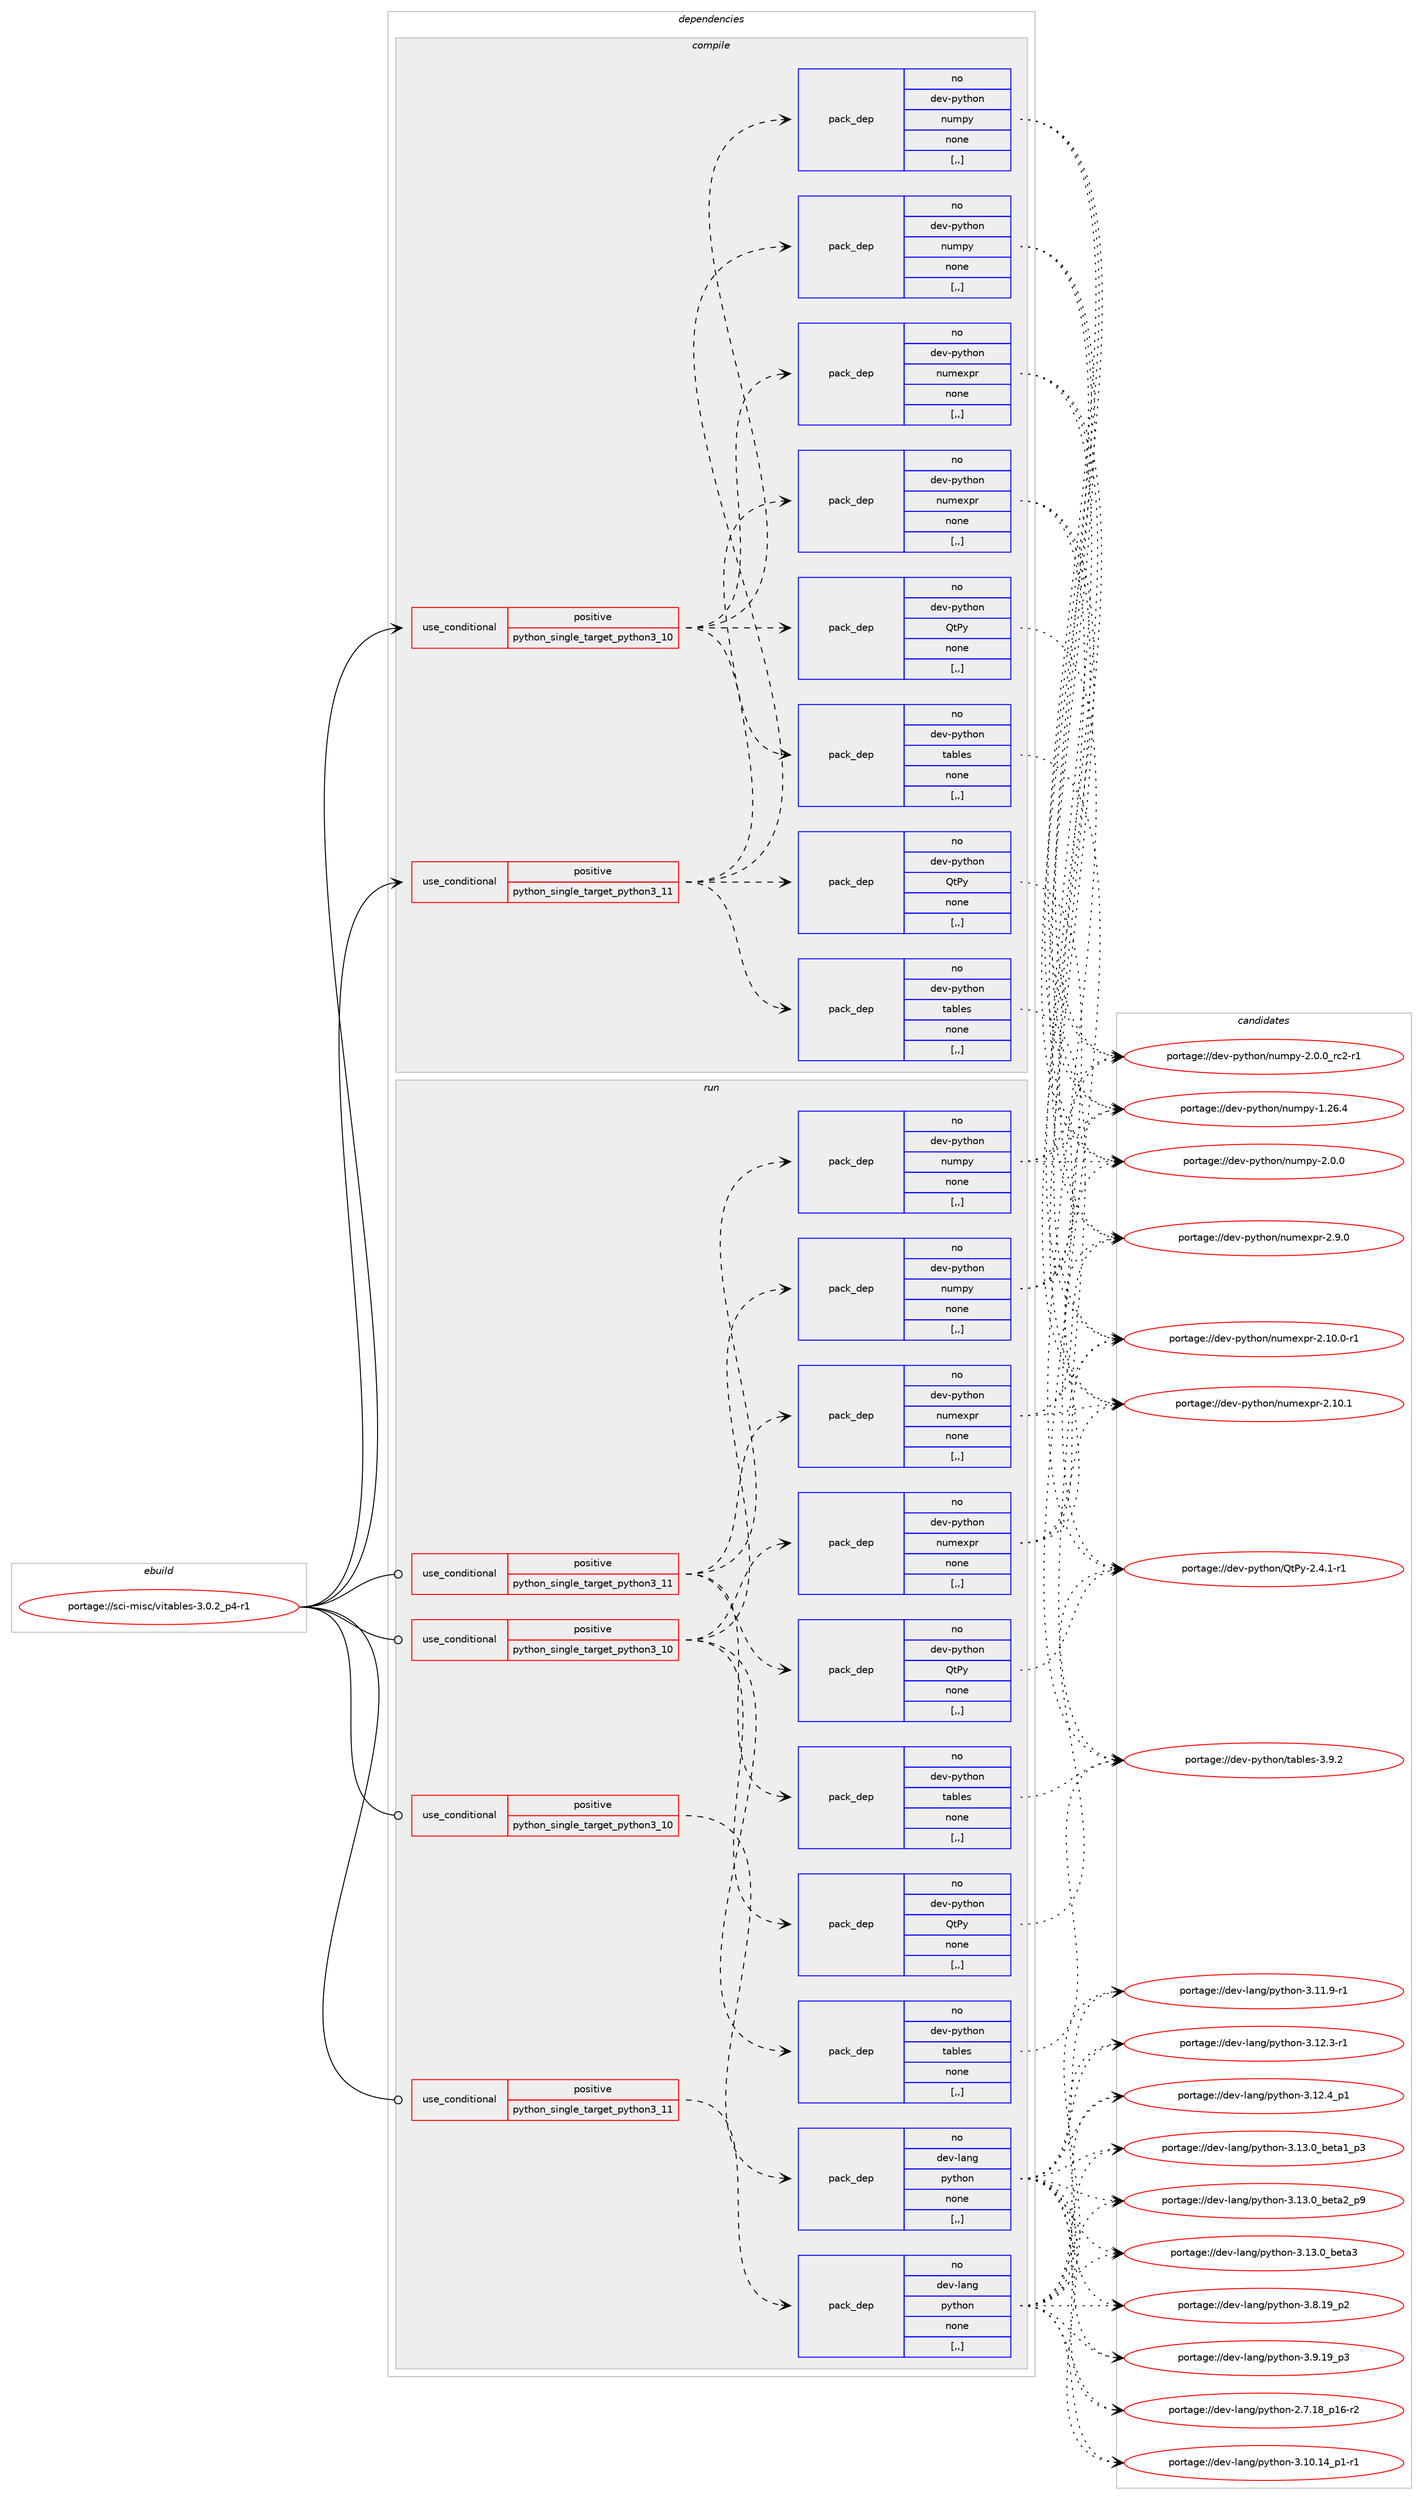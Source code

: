 digraph prolog {

# *************
# Graph options
# *************

newrank=true;
concentrate=true;
compound=true;
graph [rankdir=LR,fontname=Helvetica,fontsize=10,ranksep=1.5];#, ranksep=2.5, nodesep=0.2];
edge  [arrowhead=vee];
node  [fontname=Helvetica,fontsize=10];

# **********
# The ebuild
# **********

subgraph cluster_leftcol {
color=gray;
rank=same;
label=<<i>ebuild</i>>;
id [label="portage://sci-misc/vitables-3.0.2_p4-r1", color=red, width=4, href="../sci-misc/vitables-3.0.2_p4-r1.svg"];
}

# ****************
# The dependencies
# ****************

subgraph cluster_midcol {
color=gray;
label=<<i>dependencies</i>>;
subgraph cluster_compile {
fillcolor="#eeeeee";
style=filled;
label=<<i>compile</i>>;
subgraph cond106110 {
dependency400633 [label=<<TABLE BORDER="0" CELLBORDER="1" CELLSPACING="0" CELLPADDING="4"><TR><TD ROWSPAN="3" CELLPADDING="10">use_conditional</TD></TR><TR><TD>positive</TD></TR><TR><TD>python_single_target_python3_10</TD></TR></TABLE>>, shape=none, color=red];
subgraph pack291689 {
dependency400634 [label=<<TABLE BORDER="0" CELLBORDER="1" CELLSPACING="0" CELLPADDING="4" WIDTH="220"><TR><TD ROWSPAN="6" CELLPADDING="30">pack_dep</TD></TR><TR><TD WIDTH="110">no</TD></TR><TR><TD>dev-python</TD></TR><TR><TD>numpy</TD></TR><TR><TD>none</TD></TR><TR><TD>[,,]</TD></TR></TABLE>>, shape=none, color=blue];
}
dependency400633:e -> dependency400634:w [weight=20,style="dashed",arrowhead="vee"];
subgraph pack291690 {
dependency400635 [label=<<TABLE BORDER="0" CELLBORDER="1" CELLSPACING="0" CELLPADDING="4" WIDTH="220"><TR><TD ROWSPAN="6" CELLPADDING="30">pack_dep</TD></TR><TR><TD WIDTH="110">no</TD></TR><TR><TD>dev-python</TD></TR><TR><TD>numexpr</TD></TR><TR><TD>none</TD></TR><TR><TD>[,,]</TD></TR></TABLE>>, shape=none, color=blue];
}
dependency400633:e -> dependency400635:w [weight=20,style="dashed",arrowhead="vee"];
subgraph pack291691 {
dependency400636 [label=<<TABLE BORDER="0" CELLBORDER="1" CELLSPACING="0" CELLPADDING="4" WIDTH="220"><TR><TD ROWSPAN="6" CELLPADDING="30">pack_dep</TD></TR><TR><TD WIDTH="110">no</TD></TR><TR><TD>dev-python</TD></TR><TR><TD>QtPy</TD></TR><TR><TD>none</TD></TR><TR><TD>[,,]</TD></TR></TABLE>>, shape=none, color=blue];
}
dependency400633:e -> dependency400636:w [weight=20,style="dashed",arrowhead="vee"];
subgraph pack291692 {
dependency400637 [label=<<TABLE BORDER="0" CELLBORDER="1" CELLSPACING="0" CELLPADDING="4" WIDTH="220"><TR><TD ROWSPAN="6" CELLPADDING="30">pack_dep</TD></TR><TR><TD WIDTH="110">no</TD></TR><TR><TD>dev-python</TD></TR><TR><TD>tables</TD></TR><TR><TD>none</TD></TR><TR><TD>[,,]</TD></TR></TABLE>>, shape=none, color=blue];
}
dependency400633:e -> dependency400637:w [weight=20,style="dashed",arrowhead="vee"];
}
id:e -> dependency400633:w [weight=20,style="solid",arrowhead="vee"];
subgraph cond106111 {
dependency400638 [label=<<TABLE BORDER="0" CELLBORDER="1" CELLSPACING="0" CELLPADDING="4"><TR><TD ROWSPAN="3" CELLPADDING="10">use_conditional</TD></TR><TR><TD>positive</TD></TR><TR><TD>python_single_target_python3_11</TD></TR></TABLE>>, shape=none, color=red];
subgraph pack291693 {
dependency400639 [label=<<TABLE BORDER="0" CELLBORDER="1" CELLSPACING="0" CELLPADDING="4" WIDTH="220"><TR><TD ROWSPAN="6" CELLPADDING="30">pack_dep</TD></TR><TR><TD WIDTH="110">no</TD></TR><TR><TD>dev-python</TD></TR><TR><TD>numpy</TD></TR><TR><TD>none</TD></TR><TR><TD>[,,]</TD></TR></TABLE>>, shape=none, color=blue];
}
dependency400638:e -> dependency400639:w [weight=20,style="dashed",arrowhead="vee"];
subgraph pack291694 {
dependency400640 [label=<<TABLE BORDER="0" CELLBORDER="1" CELLSPACING="0" CELLPADDING="4" WIDTH="220"><TR><TD ROWSPAN="6" CELLPADDING="30">pack_dep</TD></TR><TR><TD WIDTH="110">no</TD></TR><TR><TD>dev-python</TD></TR><TR><TD>numexpr</TD></TR><TR><TD>none</TD></TR><TR><TD>[,,]</TD></TR></TABLE>>, shape=none, color=blue];
}
dependency400638:e -> dependency400640:w [weight=20,style="dashed",arrowhead="vee"];
subgraph pack291695 {
dependency400641 [label=<<TABLE BORDER="0" CELLBORDER="1" CELLSPACING="0" CELLPADDING="4" WIDTH="220"><TR><TD ROWSPAN="6" CELLPADDING="30">pack_dep</TD></TR><TR><TD WIDTH="110">no</TD></TR><TR><TD>dev-python</TD></TR><TR><TD>QtPy</TD></TR><TR><TD>none</TD></TR><TR><TD>[,,]</TD></TR></TABLE>>, shape=none, color=blue];
}
dependency400638:e -> dependency400641:w [weight=20,style="dashed",arrowhead="vee"];
subgraph pack291696 {
dependency400642 [label=<<TABLE BORDER="0" CELLBORDER="1" CELLSPACING="0" CELLPADDING="4" WIDTH="220"><TR><TD ROWSPAN="6" CELLPADDING="30">pack_dep</TD></TR><TR><TD WIDTH="110">no</TD></TR><TR><TD>dev-python</TD></TR><TR><TD>tables</TD></TR><TR><TD>none</TD></TR><TR><TD>[,,]</TD></TR></TABLE>>, shape=none, color=blue];
}
dependency400638:e -> dependency400642:w [weight=20,style="dashed",arrowhead="vee"];
}
id:e -> dependency400638:w [weight=20,style="solid",arrowhead="vee"];
}
subgraph cluster_compileandrun {
fillcolor="#eeeeee";
style=filled;
label=<<i>compile and run</i>>;
}
subgraph cluster_run {
fillcolor="#eeeeee";
style=filled;
label=<<i>run</i>>;
subgraph cond106112 {
dependency400643 [label=<<TABLE BORDER="0" CELLBORDER="1" CELLSPACING="0" CELLPADDING="4"><TR><TD ROWSPAN="3" CELLPADDING="10">use_conditional</TD></TR><TR><TD>positive</TD></TR><TR><TD>python_single_target_python3_10</TD></TR></TABLE>>, shape=none, color=red];
subgraph pack291697 {
dependency400644 [label=<<TABLE BORDER="0" CELLBORDER="1" CELLSPACING="0" CELLPADDING="4" WIDTH="220"><TR><TD ROWSPAN="6" CELLPADDING="30">pack_dep</TD></TR><TR><TD WIDTH="110">no</TD></TR><TR><TD>dev-lang</TD></TR><TR><TD>python</TD></TR><TR><TD>none</TD></TR><TR><TD>[,,]</TD></TR></TABLE>>, shape=none, color=blue];
}
dependency400643:e -> dependency400644:w [weight=20,style="dashed",arrowhead="vee"];
}
id:e -> dependency400643:w [weight=20,style="solid",arrowhead="odot"];
subgraph cond106113 {
dependency400645 [label=<<TABLE BORDER="0" CELLBORDER="1" CELLSPACING="0" CELLPADDING="4"><TR><TD ROWSPAN="3" CELLPADDING="10">use_conditional</TD></TR><TR><TD>positive</TD></TR><TR><TD>python_single_target_python3_10</TD></TR></TABLE>>, shape=none, color=red];
subgraph pack291698 {
dependency400646 [label=<<TABLE BORDER="0" CELLBORDER="1" CELLSPACING="0" CELLPADDING="4" WIDTH="220"><TR><TD ROWSPAN="6" CELLPADDING="30">pack_dep</TD></TR><TR><TD WIDTH="110">no</TD></TR><TR><TD>dev-python</TD></TR><TR><TD>numpy</TD></TR><TR><TD>none</TD></TR><TR><TD>[,,]</TD></TR></TABLE>>, shape=none, color=blue];
}
dependency400645:e -> dependency400646:w [weight=20,style="dashed",arrowhead="vee"];
subgraph pack291699 {
dependency400647 [label=<<TABLE BORDER="0" CELLBORDER="1" CELLSPACING="0" CELLPADDING="4" WIDTH="220"><TR><TD ROWSPAN="6" CELLPADDING="30">pack_dep</TD></TR><TR><TD WIDTH="110">no</TD></TR><TR><TD>dev-python</TD></TR><TR><TD>numexpr</TD></TR><TR><TD>none</TD></TR><TR><TD>[,,]</TD></TR></TABLE>>, shape=none, color=blue];
}
dependency400645:e -> dependency400647:w [weight=20,style="dashed",arrowhead="vee"];
subgraph pack291700 {
dependency400648 [label=<<TABLE BORDER="0" CELLBORDER="1" CELLSPACING="0" CELLPADDING="4" WIDTH="220"><TR><TD ROWSPAN="6" CELLPADDING="30">pack_dep</TD></TR><TR><TD WIDTH="110">no</TD></TR><TR><TD>dev-python</TD></TR><TR><TD>QtPy</TD></TR><TR><TD>none</TD></TR><TR><TD>[,,]</TD></TR></TABLE>>, shape=none, color=blue];
}
dependency400645:e -> dependency400648:w [weight=20,style="dashed",arrowhead="vee"];
subgraph pack291701 {
dependency400649 [label=<<TABLE BORDER="0" CELLBORDER="1" CELLSPACING="0" CELLPADDING="4" WIDTH="220"><TR><TD ROWSPAN="6" CELLPADDING="30">pack_dep</TD></TR><TR><TD WIDTH="110">no</TD></TR><TR><TD>dev-python</TD></TR><TR><TD>tables</TD></TR><TR><TD>none</TD></TR><TR><TD>[,,]</TD></TR></TABLE>>, shape=none, color=blue];
}
dependency400645:e -> dependency400649:w [weight=20,style="dashed",arrowhead="vee"];
}
id:e -> dependency400645:w [weight=20,style="solid",arrowhead="odot"];
subgraph cond106114 {
dependency400650 [label=<<TABLE BORDER="0" CELLBORDER="1" CELLSPACING="0" CELLPADDING="4"><TR><TD ROWSPAN="3" CELLPADDING="10">use_conditional</TD></TR><TR><TD>positive</TD></TR><TR><TD>python_single_target_python3_11</TD></TR></TABLE>>, shape=none, color=red];
subgraph pack291702 {
dependency400651 [label=<<TABLE BORDER="0" CELLBORDER="1" CELLSPACING="0" CELLPADDING="4" WIDTH="220"><TR><TD ROWSPAN="6" CELLPADDING="30">pack_dep</TD></TR><TR><TD WIDTH="110">no</TD></TR><TR><TD>dev-lang</TD></TR><TR><TD>python</TD></TR><TR><TD>none</TD></TR><TR><TD>[,,]</TD></TR></TABLE>>, shape=none, color=blue];
}
dependency400650:e -> dependency400651:w [weight=20,style="dashed",arrowhead="vee"];
}
id:e -> dependency400650:w [weight=20,style="solid",arrowhead="odot"];
subgraph cond106115 {
dependency400652 [label=<<TABLE BORDER="0" CELLBORDER="1" CELLSPACING="0" CELLPADDING="4"><TR><TD ROWSPAN="3" CELLPADDING="10">use_conditional</TD></TR><TR><TD>positive</TD></TR><TR><TD>python_single_target_python3_11</TD></TR></TABLE>>, shape=none, color=red];
subgraph pack291703 {
dependency400653 [label=<<TABLE BORDER="0" CELLBORDER="1" CELLSPACING="0" CELLPADDING="4" WIDTH="220"><TR><TD ROWSPAN="6" CELLPADDING="30">pack_dep</TD></TR><TR><TD WIDTH="110">no</TD></TR><TR><TD>dev-python</TD></TR><TR><TD>numpy</TD></TR><TR><TD>none</TD></TR><TR><TD>[,,]</TD></TR></TABLE>>, shape=none, color=blue];
}
dependency400652:e -> dependency400653:w [weight=20,style="dashed",arrowhead="vee"];
subgraph pack291704 {
dependency400654 [label=<<TABLE BORDER="0" CELLBORDER="1" CELLSPACING="0" CELLPADDING="4" WIDTH="220"><TR><TD ROWSPAN="6" CELLPADDING="30">pack_dep</TD></TR><TR><TD WIDTH="110">no</TD></TR><TR><TD>dev-python</TD></TR><TR><TD>numexpr</TD></TR><TR><TD>none</TD></TR><TR><TD>[,,]</TD></TR></TABLE>>, shape=none, color=blue];
}
dependency400652:e -> dependency400654:w [weight=20,style="dashed",arrowhead="vee"];
subgraph pack291705 {
dependency400655 [label=<<TABLE BORDER="0" CELLBORDER="1" CELLSPACING="0" CELLPADDING="4" WIDTH="220"><TR><TD ROWSPAN="6" CELLPADDING="30">pack_dep</TD></TR><TR><TD WIDTH="110">no</TD></TR><TR><TD>dev-python</TD></TR><TR><TD>QtPy</TD></TR><TR><TD>none</TD></TR><TR><TD>[,,]</TD></TR></TABLE>>, shape=none, color=blue];
}
dependency400652:e -> dependency400655:w [weight=20,style="dashed",arrowhead="vee"];
subgraph pack291706 {
dependency400656 [label=<<TABLE BORDER="0" CELLBORDER="1" CELLSPACING="0" CELLPADDING="4" WIDTH="220"><TR><TD ROWSPAN="6" CELLPADDING="30">pack_dep</TD></TR><TR><TD WIDTH="110">no</TD></TR><TR><TD>dev-python</TD></TR><TR><TD>tables</TD></TR><TR><TD>none</TD></TR><TR><TD>[,,]</TD></TR></TABLE>>, shape=none, color=blue];
}
dependency400652:e -> dependency400656:w [weight=20,style="dashed",arrowhead="vee"];
}
id:e -> dependency400652:w [weight=20,style="solid",arrowhead="odot"];
}
}

# **************
# The candidates
# **************

subgraph cluster_choices {
rank=same;
color=gray;
label=<<i>candidates</i>>;

subgraph choice291689 {
color=black;
nodesep=1;
choice100101118451121211161041111104711011710911212145494650544652 [label="portage://dev-python/numpy-1.26.4", color=red, width=4,href="../dev-python/numpy-1.26.4.svg"];
choice1001011184511212111610411111047110117109112121455046484648 [label="portage://dev-python/numpy-2.0.0", color=red, width=4,href="../dev-python/numpy-2.0.0.svg"];
choice10010111845112121116104111110471101171091121214550464846489511499504511449 [label="portage://dev-python/numpy-2.0.0_rc2-r1", color=red, width=4,href="../dev-python/numpy-2.0.0_rc2-r1.svg"];
dependency400634:e -> choice100101118451121211161041111104711011710911212145494650544652:w [style=dotted,weight="100"];
dependency400634:e -> choice1001011184511212111610411111047110117109112121455046484648:w [style=dotted,weight="100"];
dependency400634:e -> choice10010111845112121116104111110471101171091121214550464846489511499504511449:w [style=dotted,weight="100"];
}
subgraph choice291690 {
color=black;
nodesep=1;
choice1001011184511212111610411111047110117109101120112114455046494846484511449 [label="portage://dev-python/numexpr-2.10.0-r1", color=red, width=4,href="../dev-python/numexpr-2.10.0-r1.svg"];
choice100101118451121211161041111104711011710910112011211445504649484649 [label="portage://dev-python/numexpr-2.10.1", color=red, width=4,href="../dev-python/numexpr-2.10.1.svg"];
choice1001011184511212111610411111047110117109101120112114455046574648 [label="portage://dev-python/numexpr-2.9.0", color=red, width=4,href="../dev-python/numexpr-2.9.0.svg"];
dependency400635:e -> choice1001011184511212111610411111047110117109101120112114455046494846484511449:w [style=dotted,weight="100"];
dependency400635:e -> choice100101118451121211161041111104711011710910112011211445504649484649:w [style=dotted,weight="100"];
dependency400635:e -> choice1001011184511212111610411111047110117109101120112114455046574648:w [style=dotted,weight="100"];
}
subgraph choice291691 {
color=black;
nodesep=1;
choice100101118451121211161041111104781116801214550465246494511449 [label="portage://dev-python/QtPy-2.4.1-r1", color=red, width=4,href="../dev-python/QtPy-2.4.1-r1.svg"];
dependency400636:e -> choice100101118451121211161041111104781116801214550465246494511449:w [style=dotted,weight="100"];
}
subgraph choice291692 {
color=black;
nodesep=1;
choice10010111845112121116104111110471169798108101115455146574650 [label="portage://dev-python/tables-3.9.2", color=red, width=4,href="../dev-python/tables-3.9.2.svg"];
dependency400637:e -> choice10010111845112121116104111110471169798108101115455146574650:w [style=dotted,weight="100"];
}
subgraph choice291693 {
color=black;
nodesep=1;
choice100101118451121211161041111104711011710911212145494650544652 [label="portage://dev-python/numpy-1.26.4", color=red, width=4,href="../dev-python/numpy-1.26.4.svg"];
choice1001011184511212111610411111047110117109112121455046484648 [label="portage://dev-python/numpy-2.0.0", color=red, width=4,href="../dev-python/numpy-2.0.0.svg"];
choice10010111845112121116104111110471101171091121214550464846489511499504511449 [label="portage://dev-python/numpy-2.0.0_rc2-r1", color=red, width=4,href="../dev-python/numpy-2.0.0_rc2-r1.svg"];
dependency400639:e -> choice100101118451121211161041111104711011710911212145494650544652:w [style=dotted,weight="100"];
dependency400639:e -> choice1001011184511212111610411111047110117109112121455046484648:w [style=dotted,weight="100"];
dependency400639:e -> choice10010111845112121116104111110471101171091121214550464846489511499504511449:w [style=dotted,weight="100"];
}
subgraph choice291694 {
color=black;
nodesep=1;
choice1001011184511212111610411111047110117109101120112114455046494846484511449 [label="portage://dev-python/numexpr-2.10.0-r1", color=red, width=4,href="../dev-python/numexpr-2.10.0-r1.svg"];
choice100101118451121211161041111104711011710910112011211445504649484649 [label="portage://dev-python/numexpr-2.10.1", color=red, width=4,href="../dev-python/numexpr-2.10.1.svg"];
choice1001011184511212111610411111047110117109101120112114455046574648 [label="portage://dev-python/numexpr-2.9.0", color=red, width=4,href="../dev-python/numexpr-2.9.0.svg"];
dependency400640:e -> choice1001011184511212111610411111047110117109101120112114455046494846484511449:w [style=dotted,weight="100"];
dependency400640:e -> choice100101118451121211161041111104711011710910112011211445504649484649:w [style=dotted,weight="100"];
dependency400640:e -> choice1001011184511212111610411111047110117109101120112114455046574648:w [style=dotted,weight="100"];
}
subgraph choice291695 {
color=black;
nodesep=1;
choice100101118451121211161041111104781116801214550465246494511449 [label="portage://dev-python/QtPy-2.4.1-r1", color=red, width=4,href="../dev-python/QtPy-2.4.1-r1.svg"];
dependency400641:e -> choice100101118451121211161041111104781116801214550465246494511449:w [style=dotted,weight="100"];
}
subgraph choice291696 {
color=black;
nodesep=1;
choice10010111845112121116104111110471169798108101115455146574650 [label="portage://dev-python/tables-3.9.2", color=red, width=4,href="../dev-python/tables-3.9.2.svg"];
dependency400642:e -> choice10010111845112121116104111110471169798108101115455146574650:w [style=dotted,weight="100"];
}
subgraph choice291697 {
color=black;
nodesep=1;
choice100101118451089711010347112121116104111110455046554649569511249544511450 [label="portage://dev-lang/python-2.7.18_p16-r2", color=red, width=4,href="../dev-lang/python-2.7.18_p16-r2.svg"];
choice100101118451089711010347112121116104111110455146494846495295112494511449 [label="portage://dev-lang/python-3.10.14_p1-r1", color=red, width=4,href="../dev-lang/python-3.10.14_p1-r1.svg"];
choice100101118451089711010347112121116104111110455146494946574511449 [label="portage://dev-lang/python-3.11.9-r1", color=red, width=4,href="../dev-lang/python-3.11.9-r1.svg"];
choice100101118451089711010347112121116104111110455146495046514511449 [label="portage://dev-lang/python-3.12.3-r1", color=red, width=4,href="../dev-lang/python-3.12.3-r1.svg"];
choice100101118451089711010347112121116104111110455146495046529511249 [label="portage://dev-lang/python-3.12.4_p1", color=red, width=4,href="../dev-lang/python-3.12.4_p1.svg"];
choice10010111845108971101034711212111610411111045514649514648959810111697499511251 [label="portage://dev-lang/python-3.13.0_beta1_p3", color=red, width=4,href="../dev-lang/python-3.13.0_beta1_p3.svg"];
choice10010111845108971101034711212111610411111045514649514648959810111697509511257 [label="portage://dev-lang/python-3.13.0_beta2_p9", color=red, width=4,href="../dev-lang/python-3.13.0_beta2_p9.svg"];
choice1001011184510897110103471121211161041111104551464951464895981011169751 [label="portage://dev-lang/python-3.13.0_beta3", color=red, width=4,href="../dev-lang/python-3.13.0_beta3.svg"];
choice100101118451089711010347112121116104111110455146564649579511250 [label="portage://dev-lang/python-3.8.19_p2", color=red, width=4,href="../dev-lang/python-3.8.19_p2.svg"];
choice100101118451089711010347112121116104111110455146574649579511251 [label="portage://dev-lang/python-3.9.19_p3", color=red, width=4,href="../dev-lang/python-3.9.19_p3.svg"];
dependency400644:e -> choice100101118451089711010347112121116104111110455046554649569511249544511450:w [style=dotted,weight="100"];
dependency400644:e -> choice100101118451089711010347112121116104111110455146494846495295112494511449:w [style=dotted,weight="100"];
dependency400644:e -> choice100101118451089711010347112121116104111110455146494946574511449:w [style=dotted,weight="100"];
dependency400644:e -> choice100101118451089711010347112121116104111110455146495046514511449:w [style=dotted,weight="100"];
dependency400644:e -> choice100101118451089711010347112121116104111110455146495046529511249:w [style=dotted,weight="100"];
dependency400644:e -> choice10010111845108971101034711212111610411111045514649514648959810111697499511251:w [style=dotted,weight="100"];
dependency400644:e -> choice10010111845108971101034711212111610411111045514649514648959810111697509511257:w [style=dotted,weight="100"];
dependency400644:e -> choice1001011184510897110103471121211161041111104551464951464895981011169751:w [style=dotted,weight="100"];
dependency400644:e -> choice100101118451089711010347112121116104111110455146564649579511250:w [style=dotted,weight="100"];
dependency400644:e -> choice100101118451089711010347112121116104111110455146574649579511251:w [style=dotted,weight="100"];
}
subgraph choice291698 {
color=black;
nodesep=1;
choice100101118451121211161041111104711011710911212145494650544652 [label="portage://dev-python/numpy-1.26.4", color=red, width=4,href="../dev-python/numpy-1.26.4.svg"];
choice1001011184511212111610411111047110117109112121455046484648 [label="portage://dev-python/numpy-2.0.0", color=red, width=4,href="../dev-python/numpy-2.0.0.svg"];
choice10010111845112121116104111110471101171091121214550464846489511499504511449 [label="portage://dev-python/numpy-2.0.0_rc2-r1", color=red, width=4,href="../dev-python/numpy-2.0.0_rc2-r1.svg"];
dependency400646:e -> choice100101118451121211161041111104711011710911212145494650544652:w [style=dotted,weight="100"];
dependency400646:e -> choice1001011184511212111610411111047110117109112121455046484648:w [style=dotted,weight="100"];
dependency400646:e -> choice10010111845112121116104111110471101171091121214550464846489511499504511449:w [style=dotted,weight="100"];
}
subgraph choice291699 {
color=black;
nodesep=1;
choice1001011184511212111610411111047110117109101120112114455046494846484511449 [label="portage://dev-python/numexpr-2.10.0-r1", color=red, width=4,href="../dev-python/numexpr-2.10.0-r1.svg"];
choice100101118451121211161041111104711011710910112011211445504649484649 [label="portage://dev-python/numexpr-2.10.1", color=red, width=4,href="../dev-python/numexpr-2.10.1.svg"];
choice1001011184511212111610411111047110117109101120112114455046574648 [label="portage://dev-python/numexpr-2.9.0", color=red, width=4,href="../dev-python/numexpr-2.9.0.svg"];
dependency400647:e -> choice1001011184511212111610411111047110117109101120112114455046494846484511449:w [style=dotted,weight="100"];
dependency400647:e -> choice100101118451121211161041111104711011710910112011211445504649484649:w [style=dotted,weight="100"];
dependency400647:e -> choice1001011184511212111610411111047110117109101120112114455046574648:w [style=dotted,weight="100"];
}
subgraph choice291700 {
color=black;
nodesep=1;
choice100101118451121211161041111104781116801214550465246494511449 [label="portage://dev-python/QtPy-2.4.1-r1", color=red, width=4,href="../dev-python/QtPy-2.4.1-r1.svg"];
dependency400648:e -> choice100101118451121211161041111104781116801214550465246494511449:w [style=dotted,weight="100"];
}
subgraph choice291701 {
color=black;
nodesep=1;
choice10010111845112121116104111110471169798108101115455146574650 [label="portage://dev-python/tables-3.9.2", color=red, width=4,href="../dev-python/tables-3.9.2.svg"];
dependency400649:e -> choice10010111845112121116104111110471169798108101115455146574650:w [style=dotted,weight="100"];
}
subgraph choice291702 {
color=black;
nodesep=1;
choice100101118451089711010347112121116104111110455046554649569511249544511450 [label="portage://dev-lang/python-2.7.18_p16-r2", color=red, width=4,href="../dev-lang/python-2.7.18_p16-r2.svg"];
choice100101118451089711010347112121116104111110455146494846495295112494511449 [label="portage://dev-lang/python-3.10.14_p1-r1", color=red, width=4,href="../dev-lang/python-3.10.14_p1-r1.svg"];
choice100101118451089711010347112121116104111110455146494946574511449 [label="portage://dev-lang/python-3.11.9-r1", color=red, width=4,href="../dev-lang/python-3.11.9-r1.svg"];
choice100101118451089711010347112121116104111110455146495046514511449 [label="portage://dev-lang/python-3.12.3-r1", color=red, width=4,href="../dev-lang/python-3.12.3-r1.svg"];
choice100101118451089711010347112121116104111110455146495046529511249 [label="portage://dev-lang/python-3.12.4_p1", color=red, width=4,href="../dev-lang/python-3.12.4_p1.svg"];
choice10010111845108971101034711212111610411111045514649514648959810111697499511251 [label="portage://dev-lang/python-3.13.0_beta1_p3", color=red, width=4,href="../dev-lang/python-3.13.0_beta1_p3.svg"];
choice10010111845108971101034711212111610411111045514649514648959810111697509511257 [label="portage://dev-lang/python-3.13.0_beta2_p9", color=red, width=4,href="../dev-lang/python-3.13.0_beta2_p9.svg"];
choice1001011184510897110103471121211161041111104551464951464895981011169751 [label="portage://dev-lang/python-3.13.0_beta3", color=red, width=4,href="../dev-lang/python-3.13.0_beta3.svg"];
choice100101118451089711010347112121116104111110455146564649579511250 [label="portage://dev-lang/python-3.8.19_p2", color=red, width=4,href="../dev-lang/python-3.8.19_p2.svg"];
choice100101118451089711010347112121116104111110455146574649579511251 [label="portage://dev-lang/python-3.9.19_p3", color=red, width=4,href="../dev-lang/python-3.9.19_p3.svg"];
dependency400651:e -> choice100101118451089711010347112121116104111110455046554649569511249544511450:w [style=dotted,weight="100"];
dependency400651:e -> choice100101118451089711010347112121116104111110455146494846495295112494511449:w [style=dotted,weight="100"];
dependency400651:e -> choice100101118451089711010347112121116104111110455146494946574511449:w [style=dotted,weight="100"];
dependency400651:e -> choice100101118451089711010347112121116104111110455146495046514511449:w [style=dotted,weight="100"];
dependency400651:e -> choice100101118451089711010347112121116104111110455146495046529511249:w [style=dotted,weight="100"];
dependency400651:e -> choice10010111845108971101034711212111610411111045514649514648959810111697499511251:w [style=dotted,weight="100"];
dependency400651:e -> choice10010111845108971101034711212111610411111045514649514648959810111697509511257:w [style=dotted,weight="100"];
dependency400651:e -> choice1001011184510897110103471121211161041111104551464951464895981011169751:w [style=dotted,weight="100"];
dependency400651:e -> choice100101118451089711010347112121116104111110455146564649579511250:w [style=dotted,weight="100"];
dependency400651:e -> choice100101118451089711010347112121116104111110455146574649579511251:w [style=dotted,weight="100"];
}
subgraph choice291703 {
color=black;
nodesep=1;
choice100101118451121211161041111104711011710911212145494650544652 [label="portage://dev-python/numpy-1.26.4", color=red, width=4,href="../dev-python/numpy-1.26.4.svg"];
choice1001011184511212111610411111047110117109112121455046484648 [label="portage://dev-python/numpy-2.0.0", color=red, width=4,href="../dev-python/numpy-2.0.0.svg"];
choice10010111845112121116104111110471101171091121214550464846489511499504511449 [label="portage://dev-python/numpy-2.0.0_rc2-r1", color=red, width=4,href="../dev-python/numpy-2.0.0_rc2-r1.svg"];
dependency400653:e -> choice100101118451121211161041111104711011710911212145494650544652:w [style=dotted,weight="100"];
dependency400653:e -> choice1001011184511212111610411111047110117109112121455046484648:w [style=dotted,weight="100"];
dependency400653:e -> choice10010111845112121116104111110471101171091121214550464846489511499504511449:w [style=dotted,weight="100"];
}
subgraph choice291704 {
color=black;
nodesep=1;
choice1001011184511212111610411111047110117109101120112114455046494846484511449 [label="portage://dev-python/numexpr-2.10.0-r1", color=red, width=4,href="../dev-python/numexpr-2.10.0-r1.svg"];
choice100101118451121211161041111104711011710910112011211445504649484649 [label="portage://dev-python/numexpr-2.10.1", color=red, width=4,href="../dev-python/numexpr-2.10.1.svg"];
choice1001011184511212111610411111047110117109101120112114455046574648 [label="portage://dev-python/numexpr-2.9.0", color=red, width=4,href="../dev-python/numexpr-2.9.0.svg"];
dependency400654:e -> choice1001011184511212111610411111047110117109101120112114455046494846484511449:w [style=dotted,weight="100"];
dependency400654:e -> choice100101118451121211161041111104711011710910112011211445504649484649:w [style=dotted,weight="100"];
dependency400654:e -> choice1001011184511212111610411111047110117109101120112114455046574648:w [style=dotted,weight="100"];
}
subgraph choice291705 {
color=black;
nodesep=1;
choice100101118451121211161041111104781116801214550465246494511449 [label="portage://dev-python/QtPy-2.4.1-r1", color=red, width=4,href="../dev-python/QtPy-2.4.1-r1.svg"];
dependency400655:e -> choice100101118451121211161041111104781116801214550465246494511449:w [style=dotted,weight="100"];
}
subgraph choice291706 {
color=black;
nodesep=1;
choice10010111845112121116104111110471169798108101115455146574650 [label="portage://dev-python/tables-3.9.2", color=red, width=4,href="../dev-python/tables-3.9.2.svg"];
dependency400656:e -> choice10010111845112121116104111110471169798108101115455146574650:w [style=dotted,weight="100"];
}
}

}

